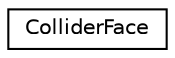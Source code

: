 digraph "Graphical Class Hierarchy"
{
  edge [fontname="Helvetica",fontsize="10",labelfontname="Helvetica",labelfontsize="10"];
  node [fontname="Helvetica",fontsize="10",shape=record];
  rankdir="LR";
  Node0 [label="ColliderFace",height=0.2,width=0.4,color="black", fillcolor="white", style="filled",URL="$structColliderFace.html"];
}
